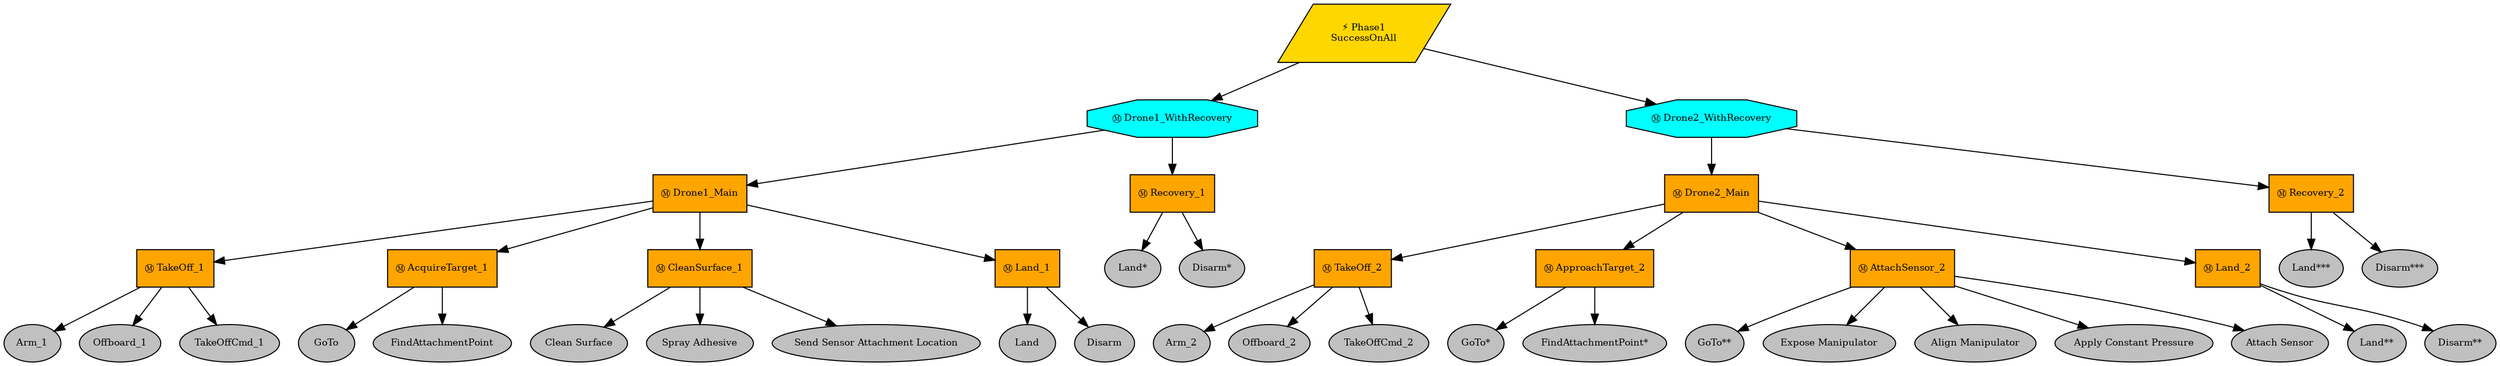 digraph pastafarianism {
ordering=out;
graph [fontname="times-roman"];
node [fontname="times-roman"];
edge [fontname="times-roman"];
Phase1 [fillcolor=gold, fontcolor=black, fontsize=9, label="⚡ Phase1\nSuccessOnAll", shape=parallelogram, style=filled];
Drone1_WithRecovery [fillcolor=cyan, fontcolor=black, fontsize=9, label="Ⓜ Drone1_WithRecovery", shape=octagon, style=filled];
Phase1 -> Drone1_WithRecovery;
Drone1_Main [fillcolor=orange, fontcolor=black, fontsize=9, label="Ⓜ Drone1_Main", shape=box, style=filled];
Drone1_WithRecovery -> Drone1_Main;
TakeOff_1 [fillcolor=orange, fontcolor=black, fontsize=9, label="Ⓜ TakeOff_1", shape=box, style=filled];
Drone1_Main -> TakeOff_1;
Arm_1 [fillcolor=gray, fontcolor=black, fontsize=9, label=Arm_1, shape=ellipse, style=filled];
TakeOff_1 -> Arm_1;
Offboard_1 [fillcolor=gray, fontcolor=black, fontsize=9, label=Offboard_1, shape=ellipse, style=filled];
TakeOff_1 -> Offboard_1;
TakeOffCmd_1 [fillcolor=gray, fontcolor=black, fontsize=9, label=TakeOffCmd_1, shape=ellipse, style=filled];
TakeOff_1 -> TakeOffCmd_1;
AcquireTarget_1 [fillcolor=orange, fontcolor=black, fontsize=9, label="Ⓜ AcquireTarget_1", shape=box, style=filled];
Drone1_Main -> AcquireTarget_1;
GoTo [fillcolor=gray, fontcolor=black, fontsize=9, label=GoTo, shape=ellipse, style=filled];
AcquireTarget_1 -> GoTo;
FindAttachmentPoint [fillcolor=gray, fontcolor=black, fontsize=9, label=FindAttachmentPoint, shape=ellipse, style=filled];
AcquireTarget_1 -> FindAttachmentPoint;
CleanSurface_1 [fillcolor=orange, fontcolor=black, fontsize=9, label="Ⓜ CleanSurface_1", shape=box, style=filled];
Drone1_Main -> CleanSurface_1;
"Clean Surface" [fillcolor=gray, fontcolor=black, fontsize=9, label="Clean Surface", shape=ellipse, style=filled];
CleanSurface_1 -> "Clean Surface";
"Spray Adhesive" [fillcolor=gray, fontcolor=black, fontsize=9, label="Spray Adhesive", shape=ellipse, style=filled];
CleanSurface_1 -> "Spray Adhesive";
"Send Sensor Attachment Location" [fillcolor=gray, fontcolor=black, fontsize=9, label="Send Sensor Attachment Location", shape=ellipse, style=filled];
CleanSurface_1 -> "Send Sensor Attachment Location";
Land_1 [fillcolor=orange, fontcolor=black, fontsize=9, label="Ⓜ Land_1", shape=box, style=filled];
Drone1_Main -> Land_1;
Land [fillcolor=gray, fontcolor=black, fontsize=9, label=Land, shape=ellipse, style=filled];
Land_1 -> Land;
Disarm [fillcolor=gray, fontcolor=black, fontsize=9, label=Disarm, shape=ellipse, style=filled];
Land_1 -> Disarm;
Recovery_1 [fillcolor=orange, fontcolor=black, fontsize=9, label="Ⓜ Recovery_1", shape=box, style=filled];
Drone1_WithRecovery -> Recovery_1;
"Land*" [fillcolor=gray, fontcolor=black, fontsize=9, label="Land*", shape=ellipse, style=filled];
Recovery_1 -> "Land*";
"Disarm*" [fillcolor=gray, fontcolor=black, fontsize=9, label="Disarm*", shape=ellipse, style=filled];
Recovery_1 -> "Disarm*";
Drone2_WithRecovery [fillcolor=cyan, fontcolor=black, fontsize=9, label="Ⓜ Drone2_WithRecovery", shape=octagon, style=filled];
Phase1 -> Drone2_WithRecovery;
Drone2_Main [fillcolor=orange, fontcolor=black, fontsize=9, label="Ⓜ Drone2_Main", shape=box, style=filled];
Drone2_WithRecovery -> Drone2_Main;
TakeOff_2 [fillcolor=orange, fontcolor=black, fontsize=9, label="Ⓜ TakeOff_2", shape=box, style=filled];
Drone2_Main -> TakeOff_2;
Arm_2 [fillcolor=gray, fontcolor=black, fontsize=9, label=Arm_2, shape=ellipse, style=filled];
TakeOff_2 -> Arm_2;
Offboard_2 [fillcolor=gray, fontcolor=black, fontsize=9, label=Offboard_2, shape=ellipse, style=filled];
TakeOff_2 -> Offboard_2;
TakeOffCmd_2 [fillcolor=gray, fontcolor=black, fontsize=9, label=TakeOffCmd_2, shape=ellipse, style=filled];
TakeOff_2 -> TakeOffCmd_2;
ApproachTarget_2 [fillcolor=orange, fontcolor=black, fontsize=9, label="Ⓜ ApproachTarget_2", shape=box, style=filled];
Drone2_Main -> ApproachTarget_2;
"GoTo*" [fillcolor=gray, fontcolor=black, fontsize=9, label="GoTo*", shape=ellipse, style=filled];
ApproachTarget_2 -> "GoTo*";
"FindAttachmentPoint*" [fillcolor=gray, fontcolor=black, fontsize=9, label="FindAttachmentPoint*", shape=ellipse, style=filled];
ApproachTarget_2 -> "FindAttachmentPoint*";
AttachSensor_2 [fillcolor=orange, fontcolor=black, fontsize=9, label="Ⓜ AttachSensor_2", shape=box, style=filled];
Drone2_Main -> AttachSensor_2;
"GoTo**" [fillcolor=gray, fontcolor=black, fontsize=9, label="GoTo**", shape=ellipse, style=filled];
AttachSensor_2 -> "GoTo**";
"Expose Manipulator" [fillcolor=gray, fontcolor=black, fontsize=9, label="Expose Manipulator", shape=ellipse, style=filled];
AttachSensor_2 -> "Expose Manipulator";
"Align Manipulator" [fillcolor=gray, fontcolor=black, fontsize=9, label="Align Manipulator", shape=ellipse, style=filled];
AttachSensor_2 -> "Align Manipulator";
"Apply Constant Pressure" [fillcolor=gray, fontcolor=black, fontsize=9, label="Apply Constant Pressure", shape=ellipse, style=filled];
AttachSensor_2 -> "Apply Constant Pressure";
"Attach Sensor" [fillcolor=gray, fontcolor=black, fontsize=9, label="Attach Sensor", shape=ellipse, style=filled];
AttachSensor_2 -> "Attach Sensor";
Land_2 [fillcolor=orange, fontcolor=black, fontsize=9, label="Ⓜ Land_2", shape=box, style=filled];
Drone2_Main -> Land_2;
"Land**" [fillcolor=gray, fontcolor=black, fontsize=9, label="Land**", shape=ellipse, style=filled];
Land_2 -> "Land**";
"Disarm**" [fillcolor=gray, fontcolor=black, fontsize=9, label="Disarm**", shape=ellipse, style=filled];
Land_2 -> "Disarm**";
Recovery_2 [fillcolor=orange, fontcolor=black, fontsize=9, label="Ⓜ Recovery_2", shape=box, style=filled];
Drone2_WithRecovery -> Recovery_2;
"Land***" [fillcolor=gray, fontcolor=black, fontsize=9, label="Land***", shape=ellipse, style=filled];
Recovery_2 -> "Land***";
"Disarm***" [fillcolor=gray, fontcolor=black, fontsize=9, label="Disarm***", shape=ellipse, style=filled];
Recovery_2 -> "Disarm***";
}
